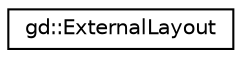 digraph "Graphical Class Hierarchy"
{
  edge [fontname="Helvetica",fontsize="10",labelfontname="Helvetica",labelfontsize="10"];
  node [fontname="Helvetica",fontsize="10",shape=record];
  rankdir="LR";
  Node1 [label="gd::ExternalLayout",height=0.2,width=0.4,color="black", fillcolor="white", style="filled",URL="$classgd_1_1_external_layout.html",tooltip="An external layout allows to create layouts of objects that can be then inserted on a layout..."];
}

